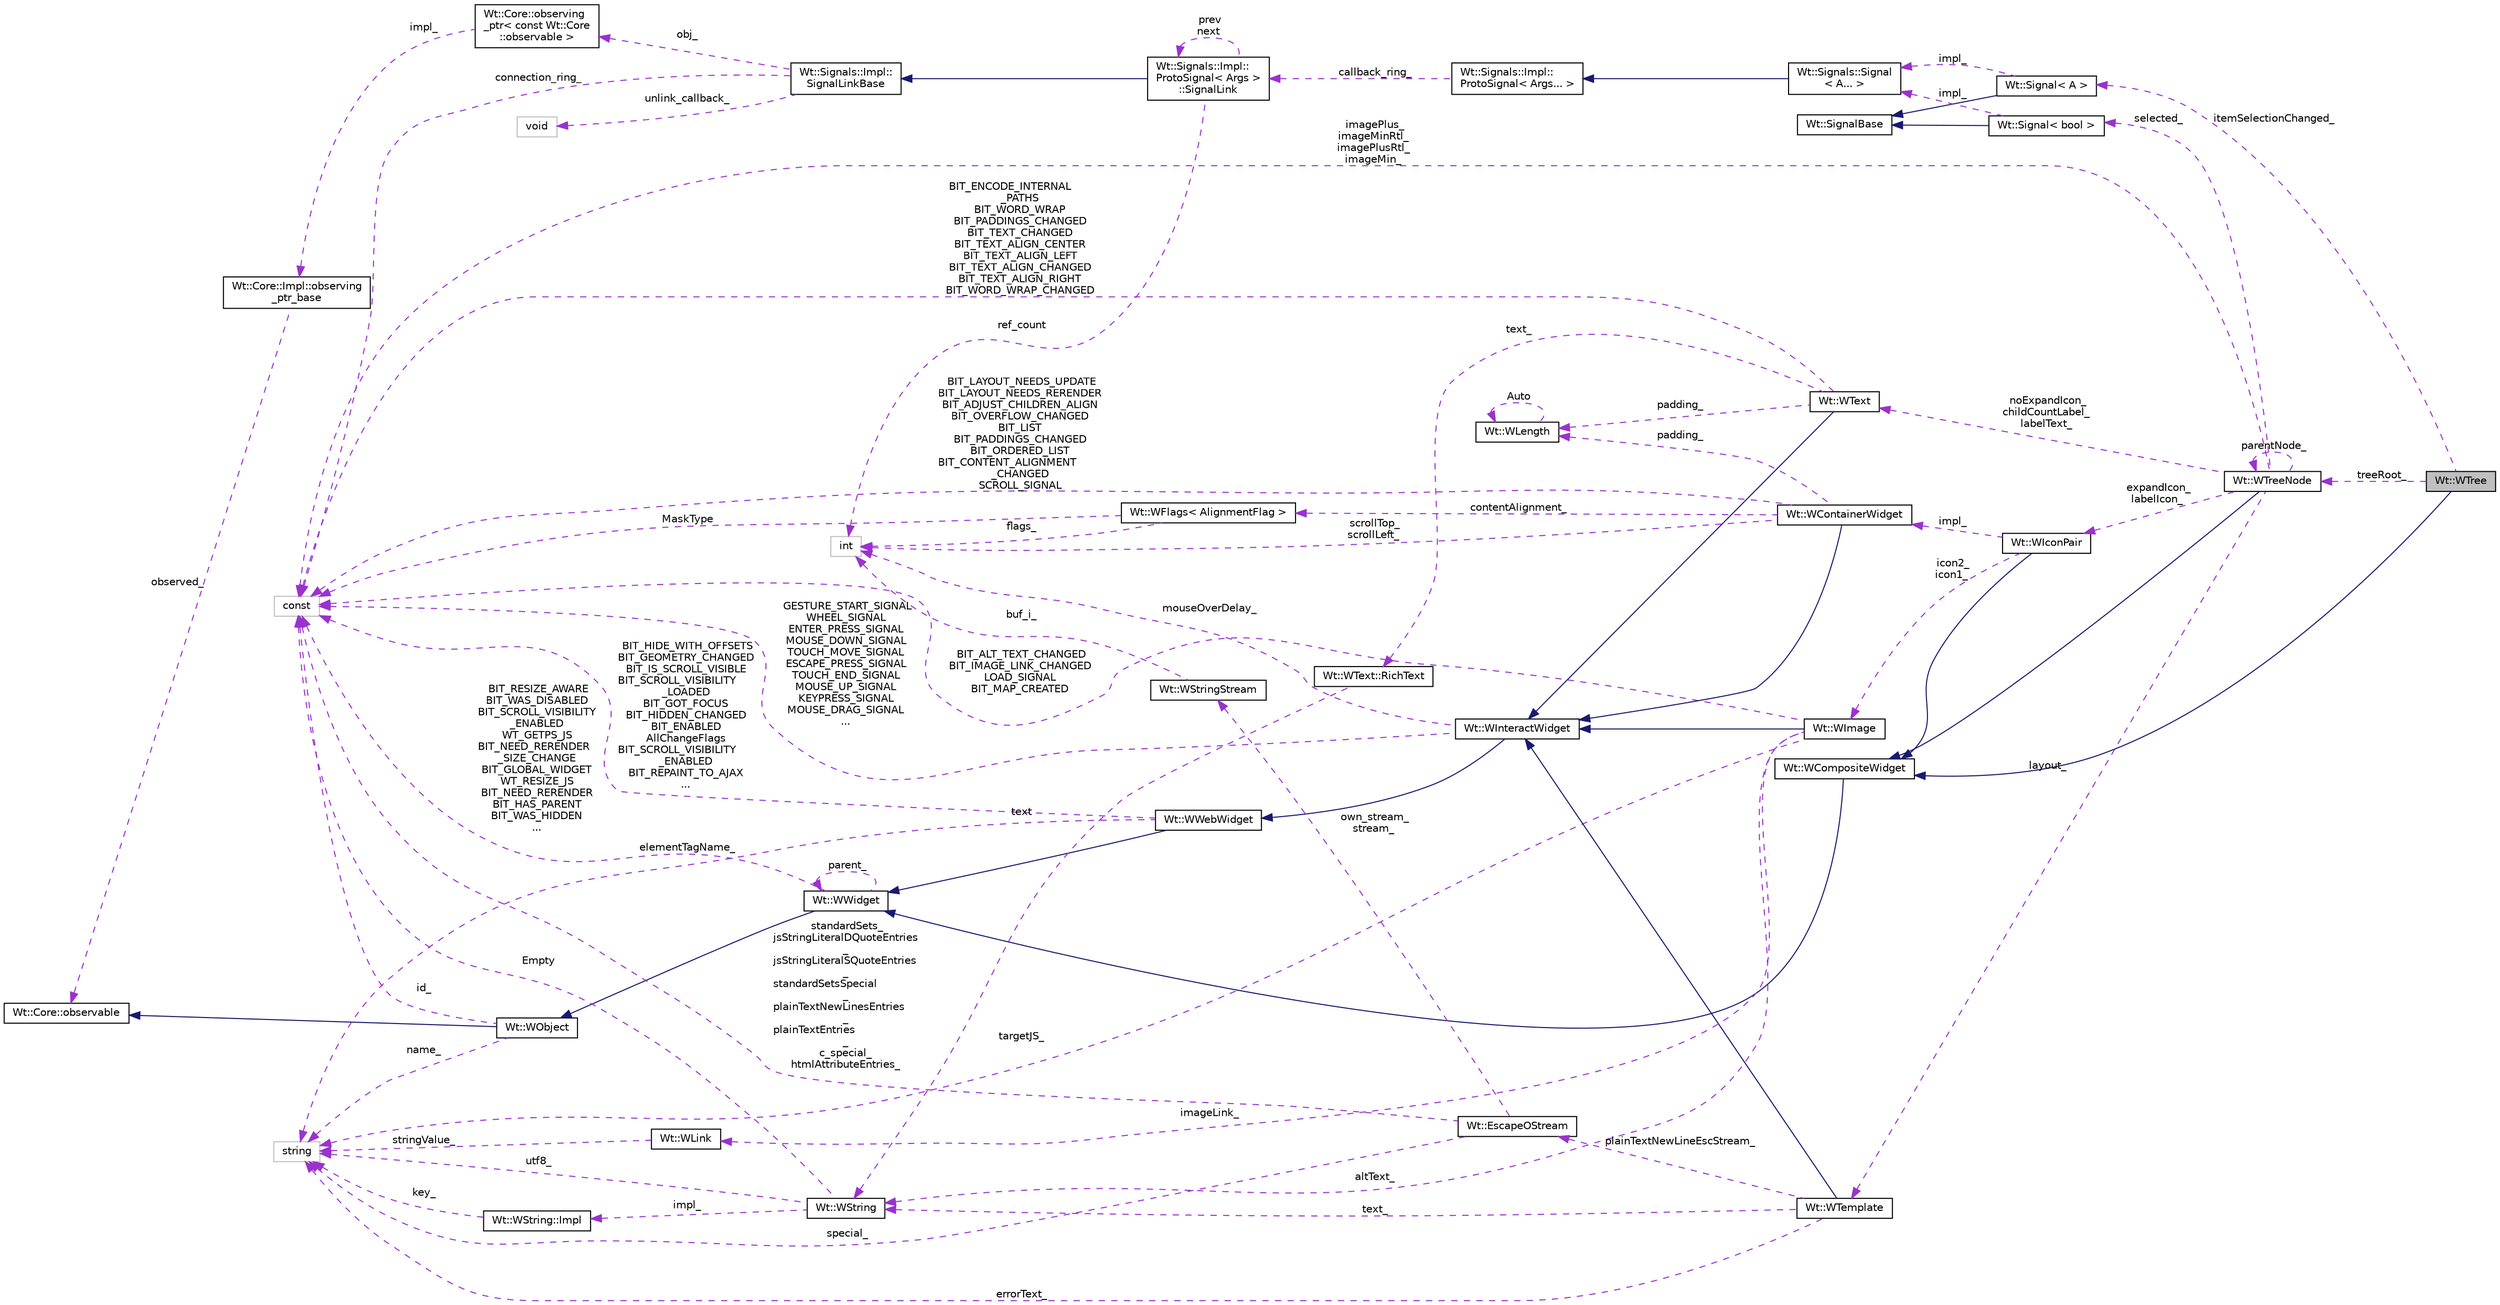 digraph "Wt::WTree"
{
 // LATEX_PDF_SIZE
  edge [fontname="Helvetica",fontsize="10",labelfontname="Helvetica",labelfontsize="10"];
  node [fontname="Helvetica",fontsize="10",shape=record];
  rankdir="LR";
  Node1 [label="Wt::WTree",height=0.2,width=0.4,color="black", fillcolor="grey75", style="filled", fontcolor="black",tooltip="A widget that represents a navigatable tree."];
  Node2 -> Node1 [dir="back",color="midnightblue",fontsize="10",style="solid",fontname="Helvetica"];
  Node2 [label="Wt::WCompositeWidget",height=0.2,width=0.4,color="black", fillcolor="white", style="filled",URL="$classWt_1_1WCompositeWidget.html",tooltip="A widget that hides the implementation of composite widgets."];
  Node3 -> Node2 [dir="back",color="midnightblue",fontsize="10",style="solid",fontname="Helvetica"];
  Node3 [label="Wt::WWidget",height=0.2,width=0.4,color="black", fillcolor="white", style="filled",URL="$classWt_1_1WWidget.html",tooltip="The abstract base class for a user-interface component."];
  Node4 -> Node3 [dir="back",color="midnightblue",fontsize="10",style="solid",fontname="Helvetica"];
  Node4 [label="Wt::WObject",height=0.2,width=0.4,color="black", fillcolor="white", style="filled",URL="$classWt_1_1WObject.html",tooltip="A base class for objects that participate in the signal/slot system."];
  Node5 -> Node4 [dir="back",color="midnightblue",fontsize="10",style="solid",fontname="Helvetica"];
  Node5 [label="Wt::Core::observable",height=0.2,width=0.4,color="black", fillcolor="white", style="filled",URL="$classWt_1_1Core_1_1observable.html",tooltip="A base class for objects whose life-time can be tracked."];
  Node6 -> Node4 [dir="back",color="darkorchid3",fontsize="10",style="dashed",label=" name_" ,fontname="Helvetica"];
  Node6 [label="string",height=0.2,width=0.4,color="grey75", fillcolor="white", style="filled",tooltip=" "];
  Node7 -> Node4 [dir="back",color="darkorchid3",fontsize="10",style="dashed",label=" id_" ,fontname="Helvetica"];
  Node7 [label="const",height=0.2,width=0.4,color="grey75", fillcolor="white", style="filled",tooltip=" "];
  Node3 -> Node3 [dir="back",color="darkorchid3",fontsize="10",style="dashed",label=" parent_" ,fontname="Helvetica"];
  Node7 -> Node3 [dir="back",color="darkorchid3",fontsize="10",style="dashed",label=" BIT_RESIZE_AWARE\nBIT_WAS_DISABLED\nBIT_SCROLL_VISIBILITY\l_ENABLED\nWT_GETPS_JS\nBIT_NEED_RERENDER\l_SIZE_CHANGE\nBIT_GLOBAL_WIDGET\nWT_RESIZE_JS\nBIT_NEED_RERENDER\nBIT_HAS_PARENT\nBIT_WAS_HIDDEN\n..." ,fontname="Helvetica"];
  Node8 -> Node1 [dir="back",color="darkorchid3",fontsize="10",style="dashed",label=" itemSelectionChanged_" ,fontname="Helvetica"];
  Node8 [label="Wt::Signal\< A \>",height=0.2,width=0.4,color="black", fillcolor="white", style="filled",URL="$classWt_1_1Signal.html",tooltip="A signal that propagates events to listeners."];
  Node9 -> Node8 [dir="back",color="midnightblue",fontsize="10",style="solid",fontname="Helvetica"];
  Node9 [label="Wt::SignalBase",height=0.2,width=0.4,color="black", fillcolor="white", style="filled",URL="$classWt_1_1SignalBase.html",tooltip="Abstract base class of a signal."];
  Node10 -> Node8 [dir="back",color="darkorchid3",fontsize="10",style="dashed",label=" impl_" ,fontname="Helvetica"];
  Node10 [label="Wt::Signals::Signal\l\< A... \>",height=0.2,width=0.4,color="black", fillcolor="white", style="filled",URL="$structWt_1_1Signals_1_1Signal.html",tooltip=" "];
  Node11 -> Node10 [dir="back",color="midnightblue",fontsize="10",style="solid",fontname="Helvetica"];
  Node11 [label="Wt::Signals::Impl::\lProtoSignal\< Args... \>",height=0.2,width=0.4,color="black", fillcolor="white", style="filled",URL="$classWt_1_1Signals_1_1Impl_1_1ProtoSignal.html",tooltip=" "];
  Node12 -> Node11 [dir="back",color="darkorchid3",fontsize="10",style="dashed",label=" callback_ring_" ,fontname="Helvetica"];
  Node12 [label="Wt::Signals::Impl::\lProtoSignal\< Args \>\l::SignalLink",height=0.2,width=0.4,color="black", fillcolor="white", style="filled",URL="$structWt_1_1Signals_1_1Impl_1_1ProtoSignal_1_1SignalLink.html",tooltip=" "];
  Node13 -> Node12 [dir="back",color="midnightblue",fontsize="10",style="solid",fontname="Helvetica"];
  Node13 [label="Wt::Signals::Impl::\lSignalLinkBase",height=0.2,width=0.4,color="black", fillcolor="white", style="filled",URL="$classWt_1_1Signals_1_1Impl_1_1SignalLinkBase.html",tooltip=" "];
  Node14 -> Node13 [dir="back",color="darkorchid3",fontsize="10",style="dashed",label=" unlink_callback_" ,fontname="Helvetica"];
  Node14 [label="void",height=0.2,width=0.4,color="grey75", fillcolor="white", style="filled",tooltip=" "];
  Node15 -> Node13 [dir="back",color="darkorchid3",fontsize="10",style="dashed",label=" obj_" ,fontname="Helvetica"];
  Node15 [label="Wt::Core::observing\l_ptr\< const Wt::Core\l::observable \>",height=0.2,width=0.4,color="black", fillcolor="white", style="filled",URL="$classWt_1_1Core_1_1observing__ptr.html",tooltip=" "];
  Node16 -> Node15 [dir="back",color="darkorchid3",fontsize="10",style="dashed",label=" impl_" ,fontname="Helvetica"];
  Node16 [label="Wt::Core::Impl::observing\l_ptr_base",height=0.2,width=0.4,color="black", fillcolor="white", style="filled",URL="$structWt_1_1Core_1_1Impl_1_1observing__ptr__base.html",tooltip=" "];
  Node5 -> Node16 [dir="back",color="darkorchid3",fontsize="10",style="dashed",label=" observed_" ,fontname="Helvetica"];
  Node7 -> Node13 [dir="back",color="darkorchid3",fontsize="10",style="dashed",label=" connection_ring_" ,fontname="Helvetica"];
  Node17 -> Node12 [dir="back",color="darkorchid3",fontsize="10",style="dashed",label=" ref_count" ,fontname="Helvetica"];
  Node17 [label="int",height=0.2,width=0.4,color="grey75", fillcolor="white", style="filled",tooltip=" "];
  Node12 -> Node12 [dir="back",color="darkorchid3",fontsize="10",style="dashed",label=" prev\nnext" ,fontname="Helvetica"];
  Node18 -> Node1 [dir="back",color="darkorchid3",fontsize="10",style="dashed",label=" treeRoot_" ,fontname="Helvetica"];
  Node18 [label="Wt::WTreeNode",height=0.2,width=0.4,color="black", fillcolor="white", style="filled",URL="$classWt_1_1WTreeNode.html",tooltip="A single node in a tree."];
  Node2 -> Node18 [dir="back",color="midnightblue",fontsize="10",style="solid",fontname="Helvetica"];
  Node19 -> Node18 [dir="back",color="darkorchid3",fontsize="10",style="dashed",label=" layout_" ,fontname="Helvetica"];
  Node19 [label="Wt::WTemplate",height=0.2,width=0.4,color="black", fillcolor="white", style="filled",URL="$classWt_1_1WTemplate.html",tooltip="A widget that renders an XHTML template."];
  Node20 -> Node19 [dir="back",color="midnightblue",fontsize="10",style="solid",fontname="Helvetica"];
  Node20 [label="Wt::WInteractWidget",height=0.2,width=0.4,color="black", fillcolor="white", style="filled",URL="$classWt_1_1WInteractWidget.html",tooltip="An abstract widget that can receive user-interface interaction."];
  Node21 -> Node20 [dir="back",color="midnightblue",fontsize="10",style="solid",fontname="Helvetica"];
  Node21 [label="Wt::WWebWidget",height=0.2,width=0.4,color="black", fillcolor="white", style="filled",URL="$classWt_1_1WWebWidget.html",tooltip="A base class for widgets with an HTML counterpart."];
  Node3 -> Node21 [dir="back",color="midnightblue",fontsize="10",style="solid",fontname="Helvetica"];
  Node6 -> Node21 [dir="back",color="darkorchid3",fontsize="10",style="dashed",label=" elementTagName_" ,fontname="Helvetica"];
  Node7 -> Node21 [dir="back",color="darkorchid3",fontsize="10",style="dashed",label=" BIT_HIDE_WITH_OFFSETS\nBIT_GEOMETRY_CHANGED\nBIT_IS_SCROLL_VISIBLE\nBIT_SCROLL_VISIBILITY\l_LOADED\nBIT_GOT_FOCUS\nBIT_HIDDEN_CHANGED\nBIT_ENABLED\nAllChangeFlags\nBIT_SCROLL_VISIBILITY\l_ENABLED\nBIT_REPAINT_TO_AJAX\n..." ,fontname="Helvetica"];
  Node17 -> Node20 [dir="back",color="darkorchid3",fontsize="10",style="dashed",label=" mouseOverDelay_" ,fontname="Helvetica"];
  Node7 -> Node20 [dir="back",color="darkorchid3",fontsize="10",style="dashed",label=" GESTURE_START_SIGNAL\nWHEEL_SIGNAL\nENTER_PRESS_SIGNAL\nMOUSE_DOWN_SIGNAL\nTOUCH_MOVE_SIGNAL\nESCAPE_PRESS_SIGNAL\nTOUCH_END_SIGNAL\nMOUSE_UP_SIGNAL\nKEYPRESS_SIGNAL\nMOUSE_DRAG_SIGNAL\n..." ,fontname="Helvetica"];
  Node22 -> Node19 [dir="back",color="darkorchid3",fontsize="10",style="dashed",label=" text_" ,fontname="Helvetica"];
  Node22 [label="Wt::WString",height=0.2,width=0.4,color="black", fillcolor="white", style="filled",URL="$classWt_1_1WString.html",tooltip="A value class which describes a locale-aware unicode string."];
  Node23 -> Node22 [dir="back",color="darkorchid3",fontsize="10",style="dashed",label=" impl_" ,fontname="Helvetica"];
  Node23 [label="Wt::WString::Impl",height=0.2,width=0.4,color="black", fillcolor="white", style="filled",URL="$structWt_1_1WString_1_1Impl.html",tooltip=" "];
  Node6 -> Node23 [dir="back",color="darkorchid3",fontsize="10",style="dashed",label=" key_" ,fontname="Helvetica"];
  Node6 -> Node22 [dir="back",color="darkorchid3",fontsize="10",style="dashed",label=" utf8_" ,fontname="Helvetica"];
  Node7 -> Node22 [dir="back",color="darkorchid3",fontsize="10",style="dashed",label=" Empty" ,fontname="Helvetica"];
  Node24 -> Node19 [dir="back",color="darkorchid3",fontsize="10",style="dashed",label=" plainTextNewLineEscStream_" ,fontname="Helvetica"];
  Node24 [label="Wt::EscapeOStream",height=0.2,width=0.4,color="black", fillcolor="white", style="filled",URL="$classWt_1_1EscapeOStream.html",tooltip=" "];
  Node6 -> Node24 [dir="back",color="darkorchid3",fontsize="10",style="dashed",label=" special_" ,fontname="Helvetica"];
  Node25 -> Node24 [dir="back",color="darkorchid3",fontsize="10",style="dashed",label=" own_stream_\nstream_" ,fontname="Helvetica"];
  Node25 [label="Wt::WStringStream",height=0.2,width=0.4,color="black", fillcolor="white", style="filled",URL="$classWt_1_1WStringStream.html",tooltip=" "];
  Node17 -> Node25 [dir="back",color="darkorchid3",fontsize="10",style="dashed",label=" buf_i_" ,fontname="Helvetica"];
  Node7 -> Node24 [dir="back",color="darkorchid3",fontsize="10",style="dashed",label=" standardSets_\njsStringLiteralDQuoteEntries\l_\njsStringLiteralSQuoteEntries\l_\nstandardSetsSpecial\l_\nplainTextNewLinesEntries\l_\nplainTextEntries\l_\nc_special_\nhtmlAttributeEntries_" ,fontname="Helvetica"];
  Node6 -> Node19 [dir="back",color="darkorchid3",fontsize="10",style="dashed",label=" errorText_" ,fontname="Helvetica"];
  Node26 -> Node18 [dir="back",color="darkorchid3",fontsize="10",style="dashed",label=" noExpandIcon_\nchildCountLabel_\nlabelText_" ,fontname="Helvetica"];
  Node26 [label="Wt::WText",height=0.2,width=0.4,color="black", fillcolor="white", style="filled",URL="$classWt_1_1WText.html",tooltip="A widget that renders (XHTML) text."];
  Node20 -> Node26 [dir="back",color="midnightblue",fontsize="10",style="solid",fontname="Helvetica"];
  Node27 -> Node26 [dir="back",color="darkorchid3",fontsize="10",style="dashed",label=" text_" ,fontname="Helvetica"];
  Node27 [label="Wt::WText::RichText",height=0.2,width=0.4,color="black", fillcolor="white", style="filled",URL="$structWt_1_1WText_1_1RichText.html",tooltip=" "];
  Node22 -> Node27 [dir="back",color="darkorchid3",fontsize="10",style="dashed",label=" text" ,fontname="Helvetica"];
  Node28 -> Node26 [dir="back",color="darkorchid3",fontsize="10",style="dashed",label=" padding_" ,fontname="Helvetica"];
  Node28 [label="Wt::WLength",height=0.2,width=0.4,color="black", fillcolor="white", style="filled",URL="$classWt_1_1WLength.html",tooltip="A value class that describes a CSS length."];
  Node28 -> Node28 [dir="back",color="darkorchid3",fontsize="10",style="dashed",label=" Auto" ,fontname="Helvetica"];
  Node7 -> Node26 [dir="back",color="darkorchid3",fontsize="10",style="dashed",label=" BIT_ENCODE_INTERNAL\l_PATHS\nBIT_WORD_WRAP\nBIT_PADDINGS_CHANGED\nBIT_TEXT_CHANGED\nBIT_TEXT_ALIGN_CENTER\nBIT_TEXT_ALIGN_LEFT\nBIT_TEXT_ALIGN_CHANGED\nBIT_TEXT_ALIGN_RIGHT\nBIT_WORD_WRAP_CHANGED" ,fontname="Helvetica"];
  Node7 -> Node18 [dir="back",color="darkorchid3",fontsize="10",style="dashed",label=" imagePlus_\nimageMinRtl_\nimagePlusRtl_\nimageMin_" ,fontname="Helvetica"];
  Node18 -> Node18 [dir="back",color="darkorchid3",fontsize="10",style="dashed",label=" parentNode_" ,fontname="Helvetica"];
  Node29 -> Node18 [dir="back",color="darkorchid3",fontsize="10",style="dashed",label=" expandIcon_\nlabelIcon_" ,fontname="Helvetica"];
  Node29 [label="Wt::WIconPair",height=0.2,width=0.4,color="black", fillcolor="white", style="filled",URL="$classWt_1_1WIconPair.html",tooltip="A widget that shows one of two icons depending on its state."];
  Node2 -> Node29 [dir="back",color="midnightblue",fontsize="10",style="solid",fontname="Helvetica"];
  Node30 -> Node29 [dir="back",color="darkorchid3",fontsize="10",style="dashed",label=" impl_" ,fontname="Helvetica"];
  Node30 [label="Wt::WContainerWidget",height=0.2,width=0.4,color="black", fillcolor="white", style="filled",URL="$classWt_1_1WContainerWidget.html",tooltip="A widget that holds and manages child widgets."];
  Node20 -> Node30 [dir="back",color="midnightblue",fontsize="10",style="solid",fontname="Helvetica"];
  Node17 -> Node30 [dir="back",color="darkorchid3",fontsize="10",style="dashed",label=" scrollTop_\nscrollLeft_" ,fontname="Helvetica"];
  Node31 -> Node30 [dir="back",color="darkorchid3",fontsize="10",style="dashed",label=" contentAlignment_" ,fontname="Helvetica"];
  Node31 [label="Wt::WFlags\< AlignmentFlag \>",height=0.2,width=0.4,color="black", fillcolor="white", style="filled",URL="$classWt_1_1WFlags.html",tooltip=" "];
  Node17 -> Node31 [dir="back",color="darkorchid3",fontsize="10",style="dashed",label=" flags_" ,fontname="Helvetica"];
  Node7 -> Node31 [dir="back",color="darkorchid3",fontsize="10",style="dashed",label=" MaskType" ,fontname="Helvetica"];
  Node28 -> Node30 [dir="back",color="darkorchid3",fontsize="10",style="dashed",label=" padding_" ,fontname="Helvetica"];
  Node7 -> Node30 [dir="back",color="darkorchid3",fontsize="10",style="dashed",label=" BIT_LAYOUT_NEEDS_UPDATE\nBIT_LAYOUT_NEEDS_RERENDER\nBIT_ADJUST_CHILDREN_ALIGN\nBIT_OVERFLOW_CHANGED\nBIT_LIST\nBIT_PADDINGS_CHANGED\nBIT_ORDERED_LIST\nBIT_CONTENT_ALIGNMENT\l_CHANGED\nSCROLL_SIGNAL" ,fontname="Helvetica"];
  Node32 -> Node29 [dir="back",color="darkorchid3",fontsize="10",style="dashed",label=" icon2_\nicon1_" ,fontname="Helvetica"];
  Node32 [label="Wt::WImage",height=0.2,width=0.4,color="black", fillcolor="white", style="filled",URL="$classWt_1_1WImage.html",tooltip="A widget that displays an image."];
  Node20 -> Node32 [dir="back",color="midnightblue",fontsize="10",style="solid",fontname="Helvetica"];
  Node22 -> Node32 [dir="back",color="darkorchid3",fontsize="10",style="dashed",label=" altText_" ,fontname="Helvetica"];
  Node6 -> Node32 [dir="back",color="darkorchid3",fontsize="10",style="dashed",label=" targetJS_" ,fontname="Helvetica"];
  Node33 -> Node32 [dir="back",color="darkorchid3",fontsize="10",style="dashed",label=" imageLink_" ,fontname="Helvetica"];
  Node33 [label="Wt::WLink",height=0.2,width=0.4,color="black", fillcolor="white", style="filled",URL="$classWt_1_1WLink.html",tooltip="A value class that defines a hyperlink target."];
  Node6 -> Node33 [dir="back",color="darkorchid3",fontsize="10",style="dashed",label=" stringValue_" ,fontname="Helvetica"];
  Node7 -> Node32 [dir="back",color="darkorchid3",fontsize="10",style="dashed",label=" BIT_ALT_TEXT_CHANGED\nBIT_IMAGE_LINK_CHANGED\nLOAD_SIGNAL\nBIT_MAP_CREATED" ,fontname="Helvetica"];
  Node34 -> Node18 [dir="back",color="darkorchid3",fontsize="10",style="dashed",label=" selected_" ,fontname="Helvetica"];
  Node34 [label="Wt::Signal\< bool \>",height=0.2,width=0.4,color="black", fillcolor="white", style="filled",URL="$classWt_1_1Signal.html",tooltip=" "];
  Node9 -> Node34 [dir="back",color="midnightblue",fontsize="10",style="solid",fontname="Helvetica"];
  Node10 -> Node34 [dir="back",color="darkorchid3",fontsize="10",style="dashed",label=" impl_" ,fontname="Helvetica"];
}

